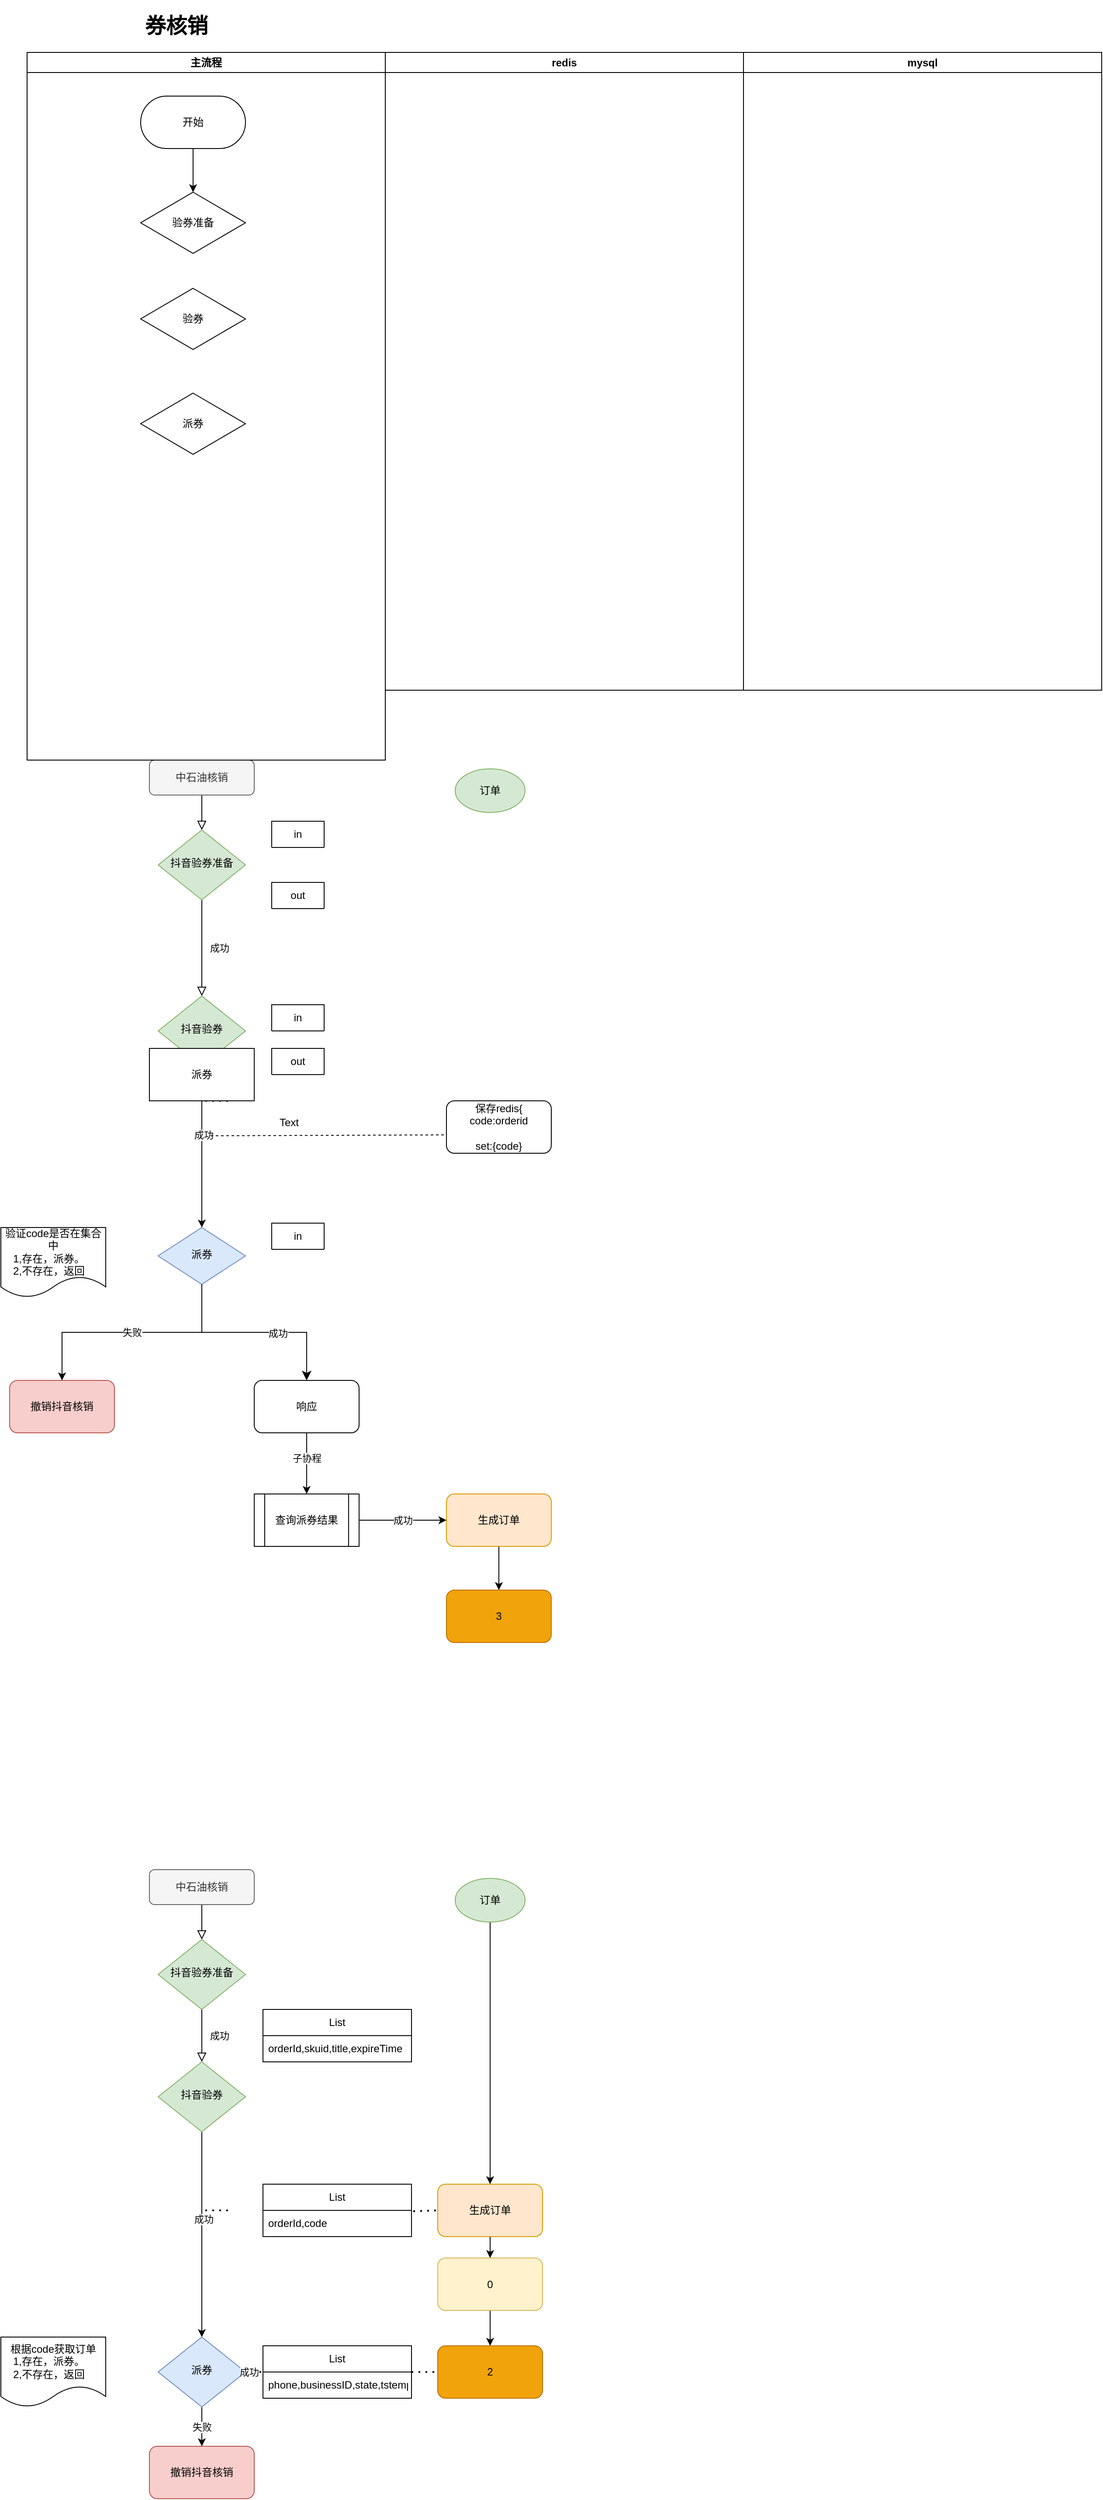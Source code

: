 <mxfile version="22.0.8" type="github">
  <diagram name="第 1 页" id="9qalYlBnHVuoMHJrbcrD">
    <mxGraphModel dx="1384" dy="1969" grid="1" gridSize="10" guides="1" tooltips="1" connect="1" arrows="1" fold="1" page="1" pageScale="1" pageWidth="827" pageHeight="1169" math="0" shadow="0">
      <root>
        <mxCell id="0" />
        <mxCell id="1" parent="0" />
        <mxCell id="V5Eqevf83eR9iOCN-HKT-2" value="" style="rounded=0;html=1;jettySize=auto;orthogonalLoop=1;fontSize=11;endArrow=block;endFill=0;endSize=8;strokeWidth=1;shadow=0;labelBackgroundColor=none;edgeStyle=orthogonalEdgeStyle;" parent="1" source="V5Eqevf83eR9iOCN-HKT-3" target="V5Eqevf83eR9iOCN-HKT-5" edge="1">
          <mxGeometry relative="1" as="geometry" />
        </mxCell>
        <mxCell id="V5Eqevf83eR9iOCN-HKT-3" value="中石油核销" style="rounded=1;whiteSpace=wrap;html=1;fontSize=12;glass=0;strokeWidth=1;shadow=0;fillColor=#f5f5f5;fontColor=#333333;strokeColor=#666666;" parent="1" vertex="1">
          <mxGeometry x="540" y="80" width="120" height="40" as="geometry" />
        </mxCell>
        <mxCell id="V5Eqevf83eR9iOCN-HKT-4" value="成功" style="rounded=0;html=1;jettySize=auto;orthogonalLoop=1;fontSize=11;endArrow=block;endFill=0;endSize=8;strokeWidth=1;shadow=0;labelBackgroundColor=none;edgeStyle=orthogonalEdgeStyle;" parent="1" source="V5Eqevf83eR9iOCN-HKT-5" target="V5Eqevf83eR9iOCN-HKT-8" edge="1">
          <mxGeometry y="20" relative="1" as="geometry">
            <mxPoint as="offset" />
          </mxGeometry>
        </mxCell>
        <mxCell id="V5Eqevf83eR9iOCN-HKT-5" value="抖音验券准备" style="rhombus;whiteSpace=wrap;html=1;shadow=0;fontFamily=Helvetica;fontSize=12;align=center;strokeWidth=1;spacing=6;spacingTop=-4;fillColor=#d5e8d4;strokeColor=#82b366;" parent="1" vertex="1">
          <mxGeometry x="550" y="160" width="100" height="80" as="geometry" />
        </mxCell>
        <mxCell id="V5Eqevf83eR9iOCN-HKT-6" style="edgeStyle=orthogonalEdgeStyle;rounded=0;orthogonalLoop=1;jettySize=auto;html=1;exitX=0.5;exitY=1;exitDx=0;exitDy=0;entryX=0.5;entryY=0;entryDx=0;entryDy=0;" parent="1" source="V5Eqevf83eR9iOCN-HKT-8" target="V5Eqevf83eR9iOCN-HKT-23" edge="1">
          <mxGeometry relative="1" as="geometry" />
        </mxCell>
        <mxCell id="V5Eqevf83eR9iOCN-HKT-7" value="成功" style="edgeLabel;html=1;align=center;verticalAlign=middle;resizable=0;points=[];" parent="V5Eqevf83eR9iOCN-HKT-6" vertex="1" connectable="0">
          <mxGeometry x="-0.15" y="2" relative="1" as="geometry">
            <mxPoint as="offset" />
          </mxGeometry>
        </mxCell>
        <mxCell id="V5Eqevf83eR9iOCN-HKT-8" value="抖音验券" style="rhombus;whiteSpace=wrap;html=1;shadow=0;fontFamily=Helvetica;fontSize=12;align=center;strokeWidth=1;spacing=6;spacingTop=-4;fillColor=#d5e8d4;strokeColor=#82b366;" parent="1" vertex="1">
          <mxGeometry x="550" y="350" width="100" height="80" as="geometry" />
        </mxCell>
        <mxCell id="V5Eqevf83eR9iOCN-HKT-10" value="订单" style="ellipse;whiteSpace=wrap;html=1;fillColor=#d5e8d4;strokeColor=#82b366;" parent="1" vertex="1">
          <mxGeometry x="890" y="90" width="80" height="50" as="geometry" />
        </mxCell>
        <mxCell id="V5Eqevf83eR9iOCN-HKT-91" value="" style="edgeStyle=orthogonalEdgeStyle;rounded=0;orthogonalLoop=1;jettySize=auto;html=1;" parent="1" source="V5Eqevf83eR9iOCN-HKT-12" target="V5Eqevf83eR9iOCN-HKT-16" edge="1">
          <mxGeometry relative="1" as="geometry" />
        </mxCell>
        <mxCell id="V5Eqevf83eR9iOCN-HKT-12" value="生成订单" style="rounded=1;whiteSpace=wrap;html=1;fillColor=#ffe6cc;strokeColor=#d79b00;" parent="1" vertex="1">
          <mxGeometry x="880" y="920" width="120" height="60" as="geometry" />
        </mxCell>
        <mxCell id="V5Eqevf83eR9iOCN-HKT-15" value="撤销抖音核销" style="rounded=1;whiteSpace=wrap;html=1;fillColor=#f8cecc;strokeColor=#b85450;" parent="1" vertex="1">
          <mxGeometry x="380" y="790" width="120" height="60" as="geometry" />
        </mxCell>
        <mxCell id="V5Eqevf83eR9iOCN-HKT-16" value="3" style="rounded=1;whiteSpace=wrap;html=1;fillColor=#f0a30a;fontColor=#000000;strokeColor=#BD7000;" parent="1" vertex="1">
          <mxGeometry x="880" y="1030" width="120" height="60" as="geometry" />
        </mxCell>
        <mxCell id="V5Eqevf83eR9iOCN-HKT-20" value="out" style="swimlane;fontStyle=0;childLayout=stackLayout;horizontal=1;startSize=30;horizontalStack=0;resizeParent=1;resizeParentMax=0;resizeLast=0;collapsible=1;marginBottom=0;whiteSpace=wrap;html=1;" parent="1" vertex="1" collapsed="1">
          <mxGeometry x="680" y="410" width="60" height="30" as="geometry">
            <mxRectangle x="680" y="410" width="170" height="60" as="alternateBounds" />
          </mxGeometry>
        </mxCell>
        <mxCell id="V5Eqevf83eR9iOCN-HKT-21" value="&lt;div&gt;CertificateId、VerifyId&lt;/div&gt;" style="text;strokeColor=none;fillColor=none;align=left;verticalAlign=middle;spacingLeft=4;spacingRight=4;overflow=hidden;points=[[0,0.5],[1,0.5]];portConstraint=eastwest;rotatable=0;whiteSpace=wrap;html=1;" parent="V5Eqevf83eR9iOCN-HKT-20" vertex="1">
          <mxGeometry y="30" width="170" height="30" as="geometry" />
        </mxCell>
        <mxCell id="V5Eqevf83eR9iOCN-HKT-22" value="失败" style="edgeStyle=orthogonalEdgeStyle;rounded=0;orthogonalLoop=1;jettySize=auto;html=1;exitX=0.5;exitY=1;exitDx=0;exitDy=0;entryX=0.5;entryY=0;entryDx=0;entryDy=0;" parent="1" source="V5Eqevf83eR9iOCN-HKT-23" target="V5Eqevf83eR9iOCN-HKT-15" edge="1">
          <mxGeometry relative="1" as="geometry" />
        </mxCell>
        <mxCell id="V5Eqevf83eR9iOCN-HKT-23" value="派券" style="rhombus;whiteSpace=wrap;html=1;shadow=0;fontFamily=Helvetica;fontSize=12;align=center;strokeWidth=1;spacing=6;spacingTop=-4;fillColor=#dae8fc;strokeColor=#6c8ebf;" parent="1" vertex="1">
          <mxGeometry x="550" y="615" width="100" height="65" as="geometry" />
        </mxCell>
        <mxCell id="V5Eqevf83eR9iOCN-HKT-26" value="in" style="swimlane;fontStyle=0;childLayout=stackLayout;horizontal=1;startSize=30;horizontalStack=0;resizeParent=1;resizeParentMax=0;resizeLast=0;collapsible=1;marginBottom=0;whiteSpace=wrap;html=1;" parent="1" vertex="1" collapsed="1">
          <mxGeometry x="680" y="610" width="60" height="30" as="geometry">
            <mxRectangle x="680" y="610" width="170" height="60" as="alternateBounds" />
          </mxGeometry>
        </mxCell>
        <mxCell id="V5Eqevf83eR9iOCN-HKT-27" value="phone,code" style="text;strokeColor=none;fillColor=none;align=left;verticalAlign=middle;spacingLeft=4;spacingRight=4;overflow=hidden;points=[[0,0.5],[1,0.5]];portConstraint=eastwest;rotatable=0;whiteSpace=wrap;html=1;" parent="V5Eqevf83eR9iOCN-HKT-26" vertex="1">
          <mxGeometry y="30" width="170" height="30" as="geometry" />
        </mxCell>
        <mxCell id="V5Eqevf83eR9iOCN-HKT-28" value="&lt;div&gt;验证code是否在集合中&lt;/div&gt;&lt;div&gt;1,存在，派券。&amp;nbsp;&amp;nbsp;&amp;nbsp; &lt;br&gt;&lt;/div&gt;&lt;div&gt;2,不存在，返回&amp;nbsp;&amp;nbsp;&amp;nbsp; &lt;br&gt;&lt;/div&gt;" style="shape=document;whiteSpace=wrap;html=1;boundedLbl=1;" parent="1" vertex="1">
          <mxGeometry x="370" y="615" width="120" height="80" as="geometry" />
        </mxCell>
        <mxCell id="V5Eqevf83eR9iOCN-HKT-30" value="" style="endArrow=none;dashed=1;html=1;dashPattern=1 3;strokeWidth=2;rounded=0;" parent="1" edge="1">
          <mxGeometry width="50" height="50" relative="1" as="geometry">
            <mxPoint x="630" y="470" as="sourcePoint" />
            <mxPoint x="600" y="470" as="targetPoint" />
          </mxGeometry>
        </mxCell>
        <mxCell id="V5Eqevf83eR9iOCN-HKT-31" value="" style="rounded=0;html=1;jettySize=auto;orthogonalLoop=1;fontSize=11;endArrow=block;endFill=0;endSize=8;strokeWidth=1;shadow=0;labelBackgroundColor=none;edgeStyle=orthogonalEdgeStyle;" parent="1" source="V5Eqevf83eR9iOCN-HKT-32" target="V5Eqevf83eR9iOCN-HKT-34" edge="1">
          <mxGeometry relative="1" as="geometry" />
        </mxCell>
        <mxCell id="V5Eqevf83eR9iOCN-HKT-32" value="中石油核销" style="rounded=1;whiteSpace=wrap;html=1;fontSize=12;glass=0;strokeWidth=1;shadow=0;fillColor=#f5f5f5;fontColor=#333333;strokeColor=#666666;" parent="1" vertex="1">
          <mxGeometry x="540" y="1350" width="120" height="40" as="geometry" />
        </mxCell>
        <mxCell id="V5Eqevf83eR9iOCN-HKT-33" value="成功" style="rounded=0;html=1;jettySize=auto;orthogonalLoop=1;fontSize=11;endArrow=block;endFill=0;endSize=8;strokeWidth=1;shadow=0;labelBackgroundColor=none;edgeStyle=orthogonalEdgeStyle;" parent="1" source="V5Eqevf83eR9iOCN-HKT-34" target="V5Eqevf83eR9iOCN-HKT-37" edge="1">
          <mxGeometry y="20" relative="1" as="geometry">
            <mxPoint as="offset" />
          </mxGeometry>
        </mxCell>
        <mxCell id="V5Eqevf83eR9iOCN-HKT-34" value="抖音验券准备" style="rhombus;whiteSpace=wrap;html=1;shadow=0;fontFamily=Helvetica;fontSize=12;align=center;strokeWidth=1;spacing=6;spacingTop=-4;fillColor=#d5e8d4;strokeColor=#82b366;" parent="1" vertex="1">
          <mxGeometry x="550" y="1430" width="100" height="80" as="geometry" />
        </mxCell>
        <mxCell id="V5Eqevf83eR9iOCN-HKT-35" style="edgeStyle=orthogonalEdgeStyle;rounded=0;orthogonalLoop=1;jettySize=auto;html=1;exitX=0.5;exitY=1;exitDx=0;exitDy=0;entryX=0.5;entryY=0;entryDx=0;entryDy=0;" parent="1" source="V5Eqevf83eR9iOCN-HKT-37" target="V5Eqevf83eR9iOCN-HKT-52" edge="1">
          <mxGeometry relative="1" as="geometry" />
        </mxCell>
        <mxCell id="V5Eqevf83eR9iOCN-HKT-36" value="成功" style="edgeLabel;html=1;align=center;verticalAlign=middle;resizable=0;points=[];" parent="V5Eqevf83eR9iOCN-HKT-35" vertex="1" connectable="0">
          <mxGeometry x="-0.15" y="2" relative="1" as="geometry">
            <mxPoint as="offset" />
          </mxGeometry>
        </mxCell>
        <mxCell id="V5Eqevf83eR9iOCN-HKT-37" value="抖音验券" style="rhombus;whiteSpace=wrap;html=1;shadow=0;fontFamily=Helvetica;fontSize=12;align=center;strokeWidth=1;spacing=6;spacingTop=-4;fillColor=#d5e8d4;strokeColor=#82b366;" parent="1" vertex="1">
          <mxGeometry x="550" y="1570" width="100" height="80" as="geometry" />
        </mxCell>
        <mxCell id="V5Eqevf83eR9iOCN-HKT-38" style="edgeStyle=orthogonalEdgeStyle;rounded=0;orthogonalLoop=1;jettySize=auto;html=1;exitX=0.5;exitY=1;exitDx=0;exitDy=0;" parent="1" source="V5Eqevf83eR9iOCN-HKT-39" target="V5Eqevf83eR9iOCN-HKT-41" edge="1">
          <mxGeometry relative="1" as="geometry" />
        </mxCell>
        <mxCell id="V5Eqevf83eR9iOCN-HKT-39" value="订单" style="ellipse;whiteSpace=wrap;html=1;fillColor=#d5e8d4;strokeColor=#82b366;" parent="1" vertex="1">
          <mxGeometry x="890" y="1360" width="80" height="50" as="geometry" />
        </mxCell>
        <mxCell id="V5Eqevf83eR9iOCN-HKT-40" style="edgeStyle=orthogonalEdgeStyle;rounded=0;orthogonalLoop=1;jettySize=auto;html=1;exitX=0.5;exitY=1;exitDx=0;exitDy=0;entryX=0.5;entryY=0;entryDx=0;entryDy=0;" parent="1" source="V5Eqevf83eR9iOCN-HKT-41" target="V5Eqevf83eR9iOCN-HKT-43" edge="1">
          <mxGeometry relative="1" as="geometry" />
        </mxCell>
        <mxCell id="V5Eqevf83eR9iOCN-HKT-41" value="生成订单" style="rounded=1;whiteSpace=wrap;html=1;fillColor=#ffe6cc;strokeColor=#d79b00;" parent="1" vertex="1">
          <mxGeometry x="870" y="1710" width="120" height="60" as="geometry" />
        </mxCell>
        <mxCell id="V5Eqevf83eR9iOCN-HKT-42" style="edgeStyle=orthogonalEdgeStyle;rounded=0;orthogonalLoop=1;jettySize=auto;html=1;exitX=0.5;exitY=1;exitDx=0;exitDy=0;" parent="1" source="V5Eqevf83eR9iOCN-HKT-43" target="V5Eqevf83eR9iOCN-HKT-45" edge="1">
          <mxGeometry relative="1" as="geometry" />
        </mxCell>
        <mxCell id="V5Eqevf83eR9iOCN-HKT-43" value="0" style="rounded=1;whiteSpace=wrap;html=1;fillColor=#fff2cc;strokeColor=#d6b656;" parent="1" vertex="1">
          <mxGeometry x="870" y="1794.5" width="120" height="60" as="geometry" />
        </mxCell>
        <mxCell id="V5Eqevf83eR9iOCN-HKT-44" value="撤销抖音核销" style="rounded=1;whiteSpace=wrap;html=1;fillColor=#f8cecc;strokeColor=#b85450;" parent="1" vertex="1">
          <mxGeometry x="540" y="2010" width="120" height="60" as="geometry" />
        </mxCell>
        <mxCell id="V5Eqevf83eR9iOCN-HKT-45" value="2" style="rounded=1;whiteSpace=wrap;html=1;fillColor=#f0a30a;fontColor=#000000;strokeColor=#BD7000;" parent="1" vertex="1">
          <mxGeometry x="870" y="1895" width="120" height="60" as="geometry" />
        </mxCell>
        <mxCell id="V5Eqevf83eR9iOCN-HKT-46" value="" style="endArrow=none;dashed=1;html=1;dashPattern=1 3;strokeWidth=2;rounded=0;entryX=0;entryY=0.5;entryDx=0;entryDy=0;exitX=1;exitY=0.5;exitDx=0;exitDy=0;" parent="1" source="V5Eqevf83eR9iOCN-HKT-55" target="V5Eqevf83eR9iOCN-HKT-45" edge="1">
          <mxGeometry width="50" height="50" relative="1" as="geometry">
            <mxPoint x="700" y="1690" as="sourcePoint" />
            <mxPoint x="750" y="1640" as="targetPoint" />
          </mxGeometry>
        </mxCell>
        <mxCell id="V5Eqevf83eR9iOCN-HKT-47" value="List" style="swimlane;fontStyle=0;childLayout=stackLayout;horizontal=1;startSize=30;horizontalStack=0;resizeParent=1;resizeParentMax=0;resizeLast=0;collapsible=1;marginBottom=0;whiteSpace=wrap;html=1;" parent="1" vertex="1">
          <mxGeometry x="670" y="1710" width="170" height="60" as="geometry">
            <mxRectangle x="640" y="450" width="60" height="30" as="alternateBounds" />
          </mxGeometry>
        </mxCell>
        <mxCell id="V5Eqevf83eR9iOCN-HKT-48" value="orderId,code" style="text;strokeColor=none;fillColor=none;align=left;verticalAlign=middle;spacingLeft=4;spacingRight=4;overflow=hidden;points=[[0,0.5],[1,0.5]];portConstraint=eastwest;rotatable=0;whiteSpace=wrap;html=1;" parent="V5Eqevf83eR9iOCN-HKT-47" vertex="1">
          <mxGeometry y="30" width="170" height="30" as="geometry" />
        </mxCell>
        <mxCell id="V5Eqevf83eR9iOCN-HKT-49" value="List" style="swimlane;fontStyle=0;childLayout=stackLayout;horizontal=1;startSize=30;horizontalStack=0;resizeParent=1;resizeParentMax=0;resizeLast=0;collapsible=1;marginBottom=0;whiteSpace=wrap;html=1;" parent="1" vertex="1">
          <mxGeometry x="670" y="1510" width="170" height="60" as="geometry">
            <mxRectangle x="660" y="255" width="60" height="30" as="alternateBounds" />
          </mxGeometry>
        </mxCell>
        <mxCell id="V5Eqevf83eR9iOCN-HKT-50" value="&lt;div&gt;orderId,skuid,title,expireTime&lt;/div&gt;" style="text;strokeColor=none;fillColor=none;align=left;verticalAlign=middle;spacingLeft=4;spacingRight=4;overflow=hidden;points=[[0,0.5],[1,0.5]];portConstraint=eastwest;rotatable=0;whiteSpace=wrap;html=1;" parent="V5Eqevf83eR9iOCN-HKT-49" vertex="1">
          <mxGeometry y="30" width="170" height="30" as="geometry" />
        </mxCell>
        <mxCell id="V5Eqevf83eR9iOCN-HKT-51" value="失败" style="edgeStyle=orthogonalEdgeStyle;rounded=0;orthogonalLoop=1;jettySize=auto;html=1;exitX=0.5;exitY=1;exitDx=0;exitDy=0;entryX=0.5;entryY=0;entryDx=0;entryDy=0;" parent="1" source="V5Eqevf83eR9iOCN-HKT-52" target="V5Eqevf83eR9iOCN-HKT-44" edge="1">
          <mxGeometry relative="1" as="geometry" />
        </mxCell>
        <mxCell id="V5Eqevf83eR9iOCN-HKT-52" value="派券" style="rhombus;whiteSpace=wrap;html=1;shadow=0;fontFamily=Helvetica;fontSize=12;align=center;strokeWidth=1;spacing=6;spacingTop=-4;fillColor=#dae8fc;strokeColor=#6c8ebf;" parent="1" vertex="1">
          <mxGeometry x="550" y="1885" width="100" height="80" as="geometry" />
        </mxCell>
        <mxCell id="V5Eqevf83eR9iOCN-HKT-53" value="" style="endArrow=none;dashed=1;html=1;dashPattern=1 3;strokeWidth=2;rounded=0;entryX=0;entryY=0.5;entryDx=0;entryDy=0;exitX=1;exitY=0.5;exitDx=0;exitDy=0;" parent="1" source="V5Eqevf83eR9iOCN-HKT-52" target="V5Eqevf83eR9iOCN-HKT-55" edge="1">
          <mxGeometry width="50" height="50" relative="1" as="geometry">
            <mxPoint x="650" y="1770" as="sourcePoint" />
            <mxPoint x="870" y="1770" as="targetPoint" />
          </mxGeometry>
        </mxCell>
        <mxCell id="V5Eqevf83eR9iOCN-HKT-54" value="成功" style="edgeLabel;html=1;align=center;verticalAlign=middle;resizable=0;points=[];" parent="V5Eqevf83eR9iOCN-HKT-53" vertex="1" connectable="0">
          <mxGeometry x="-0.6" relative="1" as="geometry">
            <mxPoint as="offset" />
          </mxGeometry>
        </mxCell>
        <mxCell id="V5Eqevf83eR9iOCN-HKT-55" value="List" style="swimlane;fontStyle=0;childLayout=stackLayout;horizontal=1;startSize=30;horizontalStack=0;resizeParent=1;resizeParentMax=0;resizeLast=0;collapsible=1;marginBottom=0;whiteSpace=wrap;html=1;" parent="1" vertex="1">
          <mxGeometry x="670" y="1895" width="170" height="60" as="geometry">
            <mxRectangle x="690" y="625" width="60" height="30" as="alternateBounds" />
          </mxGeometry>
        </mxCell>
        <mxCell id="V5Eqevf83eR9iOCN-HKT-56" value="phone,businessID,state,tstemp" style="text;strokeColor=none;fillColor=none;align=left;verticalAlign=middle;spacingLeft=4;spacingRight=4;overflow=hidden;points=[[0,0.5],[1,0.5]];portConstraint=eastwest;rotatable=0;whiteSpace=wrap;html=1;" parent="V5Eqevf83eR9iOCN-HKT-55" vertex="1">
          <mxGeometry y="30" width="170" height="30" as="geometry" />
        </mxCell>
        <mxCell id="V5Eqevf83eR9iOCN-HKT-57" value="&lt;div&gt;根据code获取订单&lt;/div&gt;&lt;div&gt;1,存在，派券。&amp;nbsp;&amp;nbsp;&amp;nbsp; &lt;br&gt;&lt;/div&gt;&lt;div&gt;2,不存在，返回&amp;nbsp;&amp;nbsp;&amp;nbsp; &lt;br&gt;&lt;/div&gt;" style="shape=document;whiteSpace=wrap;html=1;boundedLbl=1;" parent="1" vertex="1">
          <mxGeometry x="370" y="1885" width="120" height="80" as="geometry" />
        </mxCell>
        <mxCell id="V5Eqevf83eR9iOCN-HKT-58" value="" style="endArrow=none;dashed=1;html=1;dashPattern=1 3;strokeWidth=2;rounded=0;entryX=0;entryY=0.5;entryDx=0;entryDy=0;exitX=1.012;exitY=0.033;exitDx=0;exitDy=0;exitPerimeter=0;" parent="1" source="V5Eqevf83eR9iOCN-HKT-48" target="V5Eqevf83eR9iOCN-HKT-41" edge="1">
          <mxGeometry width="50" height="50" relative="1" as="geometry">
            <mxPoint x="700" y="1710" as="sourcePoint" />
            <mxPoint x="750" y="1660" as="targetPoint" />
          </mxGeometry>
        </mxCell>
        <mxCell id="V5Eqevf83eR9iOCN-HKT-59" value="" style="endArrow=none;dashed=1;html=1;dashPattern=1 3;strokeWidth=2;rounded=0;" parent="1" edge="1">
          <mxGeometry width="50" height="50" relative="1" as="geometry">
            <mxPoint x="630" y="1740" as="sourcePoint" />
            <mxPoint x="600" y="1740" as="targetPoint" />
          </mxGeometry>
        </mxCell>
        <mxCell id="V5Eqevf83eR9iOCN-HKT-60" value="保存redis{ code:orderid&lt;br&gt;&lt;br&gt;set:{code}" style="rounded=1;whiteSpace=wrap;html=1;" parent="1" vertex="1">
          <mxGeometry x="880" y="470" width="120" height="60" as="geometry" />
        </mxCell>
        <mxCell id="V5Eqevf83eR9iOCN-HKT-61" value="in" style="swimlane;fontStyle=0;childLayout=stackLayout;horizontal=1;startSize=30;horizontalStack=0;resizeParent=1;resizeParentMax=0;resizeLast=0;collapsible=1;marginBottom=0;whiteSpace=wrap;html=1;" parent="1" vertex="1" collapsed="1">
          <mxGeometry x="680" y="150" width="60" height="30" as="geometry">
            <mxRectangle x="680" y="130" width="130" height="60" as="alternateBounds" />
          </mxGeometry>
        </mxCell>
        <mxCell id="V5Eqevf83eR9iOCN-HKT-62" value="抖音券码/链接" style="text;strokeColor=none;fillColor=none;align=left;verticalAlign=middle;spacingLeft=4;spacingRight=4;overflow=hidden;points=[[0,0.5],[1,0.5]];portConstraint=eastwest;rotatable=0;whiteSpace=wrap;html=1;" parent="V5Eqevf83eR9iOCN-HKT-61" vertex="1">
          <mxGeometry y="30" width="130" height="30" as="geometry" />
        </mxCell>
        <mxCell id="V5Eqevf83eR9iOCN-HKT-65" value="out" style="swimlane;fontStyle=0;childLayout=stackLayout;horizontal=1;startSize=30;horizontalStack=0;resizeParent=1;resizeParentMax=0;resizeLast=0;collapsible=1;marginBottom=0;whiteSpace=wrap;html=1;" parent="1" vertex="1" collapsed="1">
          <mxGeometry x="680" y="220" width="60" height="30" as="geometry">
            <mxRectangle x="680" y="170" width="140" height="60" as="alternateBounds" />
          </mxGeometry>
        </mxCell>
        <mxCell id="V5Eqevf83eR9iOCN-HKT-66" value="code" style="text;strokeColor=none;fillColor=none;align=left;verticalAlign=middle;spacingLeft=4;spacingRight=4;overflow=hidden;points=[[0,0.5],[1,0.5]];portConstraint=eastwest;rotatable=0;whiteSpace=wrap;html=1;" parent="V5Eqevf83eR9iOCN-HKT-65" vertex="1">
          <mxGeometry y="30" width="140" height="30" as="geometry" />
        </mxCell>
        <mxCell id="V5Eqevf83eR9iOCN-HKT-69" value="in" style="swimlane;fontStyle=0;childLayout=stackLayout;horizontal=1;startSize=30;horizontalStack=0;resizeParent=1;resizeParentMax=0;resizeLast=0;collapsible=1;marginBottom=0;whiteSpace=wrap;html=1;" parent="1" vertex="1" collapsed="1">
          <mxGeometry x="680" y="360" width="60" height="30" as="geometry">
            <mxRectangle x="680" y="360" width="140" height="60" as="alternateBounds" />
          </mxGeometry>
        </mxCell>
        <mxCell id="V5Eqevf83eR9iOCN-HKT-70" value="code、orderID" style="text;strokeColor=none;fillColor=none;align=left;verticalAlign=middle;spacingLeft=4;spacingRight=4;overflow=hidden;points=[[0,0.5],[1,0.5]];portConstraint=eastwest;rotatable=0;whiteSpace=wrap;html=1;" parent="V5Eqevf83eR9iOCN-HKT-69" vertex="1">
          <mxGeometry y="30" width="140" height="30" as="geometry" />
        </mxCell>
        <mxCell id="V5Eqevf83eR9iOCN-HKT-73" value="" style="endArrow=none;dashed=1;html=1;rounded=0;entryX=-0.008;entryY=0.65;entryDx=0;entryDy=0;entryPerimeter=0;" parent="1" target="V5Eqevf83eR9iOCN-HKT-60" edge="1">
          <mxGeometry width="50" height="50" relative="1" as="geometry">
            <mxPoint x="610" y="510" as="sourcePoint" />
            <mxPoint x="730" y="460" as="targetPoint" />
          </mxGeometry>
        </mxCell>
        <mxCell id="V5Eqevf83eR9iOCN-HKT-85" style="edgeStyle=orthogonalEdgeStyle;rounded=0;orthogonalLoop=1;jettySize=auto;html=1;exitX=0.5;exitY=1;exitDx=0;exitDy=0;" parent="1" source="V5Eqevf83eR9iOCN-HKT-76" target="V5Eqevf83eR9iOCN-HKT-86" edge="1">
          <mxGeometry relative="1" as="geometry">
            <mxPoint x="720" y="950" as="targetPoint" />
          </mxGeometry>
        </mxCell>
        <mxCell id="V5Eqevf83eR9iOCN-HKT-87" value="子协程" style="edgeLabel;html=1;align=center;verticalAlign=middle;resizable=0;points=[];" parent="V5Eqevf83eR9iOCN-HKT-85" vertex="1" connectable="0">
          <mxGeometry x="-0.171" relative="1" as="geometry">
            <mxPoint as="offset" />
          </mxGeometry>
        </mxCell>
        <mxCell id="V5Eqevf83eR9iOCN-HKT-76" value="响应" style="rounded=1;whiteSpace=wrap;html=1;" parent="1" vertex="1">
          <mxGeometry x="660" y="790" width="120" height="60" as="geometry" />
        </mxCell>
        <mxCell id="V5Eqevf83eR9iOCN-HKT-78" value="Text" style="text;html=1;strokeColor=none;fillColor=none;align=center;verticalAlign=middle;whiteSpace=wrap;rounded=0;" parent="1" vertex="1">
          <mxGeometry x="670" y="480" width="60" height="30" as="geometry" />
        </mxCell>
        <mxCell id="V5Eqevf83eR9iOCN-HKT-81" value="" style="edgeStyle=elbowEdgeStyle;elbow=vertical;endArrow=classic;html=1;curved=0;rounded=0;endSize=8;startSize=8;exitX=0.5;exitY=1;exitDx=0;exitDy=0;" parent="1" source="V5Eqevf83eR9iOCN-HKT-23" target="V5Eqevf83eR9iOCN-HKT-76" edge="1">
          <mxGeometry width="50" height="50" relative="1" as="geometry">
            <mxPoint x="660" y="760" as="sourcePoint" />
            <mxPoint x="710" y="710" as="targetPoint" />
          </mxGeometry>
        </mxCell>
        <mxCell id="V5Eqevf83eR9iOCN-HKT-82" value="成功" style="edgeLabel;html=1;align=center;verticalAlign=middle;resizable=0;points=[];" parent="V5Eqevf83eR9iOCN-HKT-81" vertex="1" connectable="0">
          <mxGeometry x="0.235" relative="1" as="geometry">
            <mxPoint y="1" as="offset" />
          </mxGeometry>
        </mxCell>
        <mxCell id="V5Eqevf83eR9iOCN-HKT-86" value="查询派券结果" style="shape=process;whiteSpace=wrap;html=1;backgroundOutline=1;" parent="1" vertex="1">
          <mxGeometry x="660" y="920" width="120" height="60" as="geometry" />
        </mxCell>
        <mxCell id="V5Eqevf83eR9iOCN-HKT-88" value="" style="endArrow=classic;html=1;rounded=0;entryX=0;entryY=0.5;entryDx=0;entryDy=0;exitX=1;exitY=0.5;exitDx=0;exitDy=0;" parent="1" source="V5Eqevf83eR9iOCN-HKT-86" target="V5Eqevf83eR9iOCN-HKT-12" edge="1">
          <mxGeometry width="50" height="50" relative="1" as="geometry">
            <mxPoint x="680" y="830" as="sourcePoint" />
            <mxPoint x="730" y="780" as="targetPoint" />
          </mxGeometry>
        </mxCell>
        <mxCell id="V5Eqevf83eR9iOCN-HKT-89" value="成功" style="edgeLabel;html=1;align=center;verticalAlign=middle;resizable=0;points=[];" parent="V5Eqevf83eR9iOCN-HKT-88" vertex="1" connectable="0">
          <mxGeometry relative="1" as="geometry">
            <mxPoint as="offset" />
          </mxGeometry>
        </mxCell>
        <mxCell id="cmUr0t99PNhyHxNUv_uG-2" value="&lt;h1&gt;券核销&lt;/h1&gt;" style="text;html=1;strokeColor=none;fillColor=none;spacing=5;spacingTop=-20;whiteSpace=wrap;overflow=hidden;rounded=0;" vertex="1" parent="1">
          <mxGeometry x="530" y="-780" width="190" height="120" as="geometry" />
        </mxCell>
        <mxCell id="cmUr0t99PNhyHxNUv_uG-26" value="" style="edgeStyle=orthogonalEdgeStyle;rounded=0;orthogonalLoop=1;jettySize=auto;html=1;" edge="1" parent="1" source="cmUr0t99PNhyHxNUv_uG-8">
          <mxGeometry relative="1" as="geometry">
            <mxPoint x="590" y="-570" as="targetPoint" />
          </mxGeometry>
        </mxCell>
        <mxCell id="cmUr0t99PNhyHxNUv_uG-8" value="开始" style="rounded=1;whiteSpace=wrap;html=1;arcSize=50;" vertex="1" parent="1">
          <mxGeometry x="530" y="-680" width="120" height="60" as="geometry" />
        </mxCell>
        <mxCell id="cmUr0t99PNhyHxNUv_uG-13" value="派券" style="rounded=0;whiteSpace=wrap;html=1;" vertex="1" parent="1">
          <mxGeometry x="540" y="410" width="120" height="60" as="geometry" />
        </mxCell>
        <mxCell id="cmUr0t99PNhyHxNUv_uG-20" value="主流程" style="swimlane;whiteSpace=wrap;html=1;" vertex="1" parent="1">
          <mxGeometry x="400" y="-730" width="410" height="810" as="geometry" />
        </mxCell>
        <mxCell id="cmUr0t99PNhyHxNUv_uG-27" style="edgeStyle=orthogonalEdgeStyle;rounded=0;orthogonalLoop=1;jettySize=auto;html=1;exitX=0.5;exitY=1;exitDx=0;exitDy=0;" edge="1" parent="cmUr0t99PNhyHxNUv_uG-20">
          <mxGeometry relative="1" as="geometry">
            <mxPoint x="190" y="240" as="sourcePoint" />
            <mxPoint x="190" y="240" as="targetPoint" />
          </mxGeometry>
        </mxCell>
        <mxCell id="cmUr0t99PNhyHxNUv_uG-28" value="验券准备" style="rhombus;whiteSpace=wrap;html=1;" vertex="1" parent="cmUr0t99PNhyHxNUv_uG-20">
          <mxGeometry x="130" y="160" width="120" height="70" as="geometry" />
        </mxCell>
        <mxCell id="cmUr0t99PNhyHxNUv_uG-32" value="验券" style="rhombus;whiteSpace=wrap;html=1;" vertex="1" parent="cmUr0t99PNhyHxNUv_uG-20">
          <mxGeometry x="130" y="270" width="120" height="70" as="geometry" />
        </mxCell>
        <mxCell id="cmUr0t99PNhyHxNUv_uG-37" value="派券" style="rhombus;whiteSpace=wrap;html=1;" vertex="1" parent="cmUr0t99PNhyHxNUv_uG-20">
          <mxGeometry x="130" y="390" width="120" height="70" as="geometry" />
        </mxCell>
        <mxCell id="cmUr0t99PNhyHxNUv_uG-21" value="redis" style="swimlane;whiteSpace=wrap;html=1;" vertex="1" parent="1">
          <mxGeometry x="810" y="-730" width="410" height="730" as="geometry" />
        </mxCell>
        <mxCell id="cmUr0t99PNhyHxNUv_uG-22" value="mysql" style="swimlane;whiteSpace=wrap;html=1;" vertex="1" parent="1">
          <mxGeometry x="1220" y="-730" width="410" height="730" as="geometry" />
        </mxCell>
      </root>
    </mxGraphModel>
  </diagram>
</mxfile>
